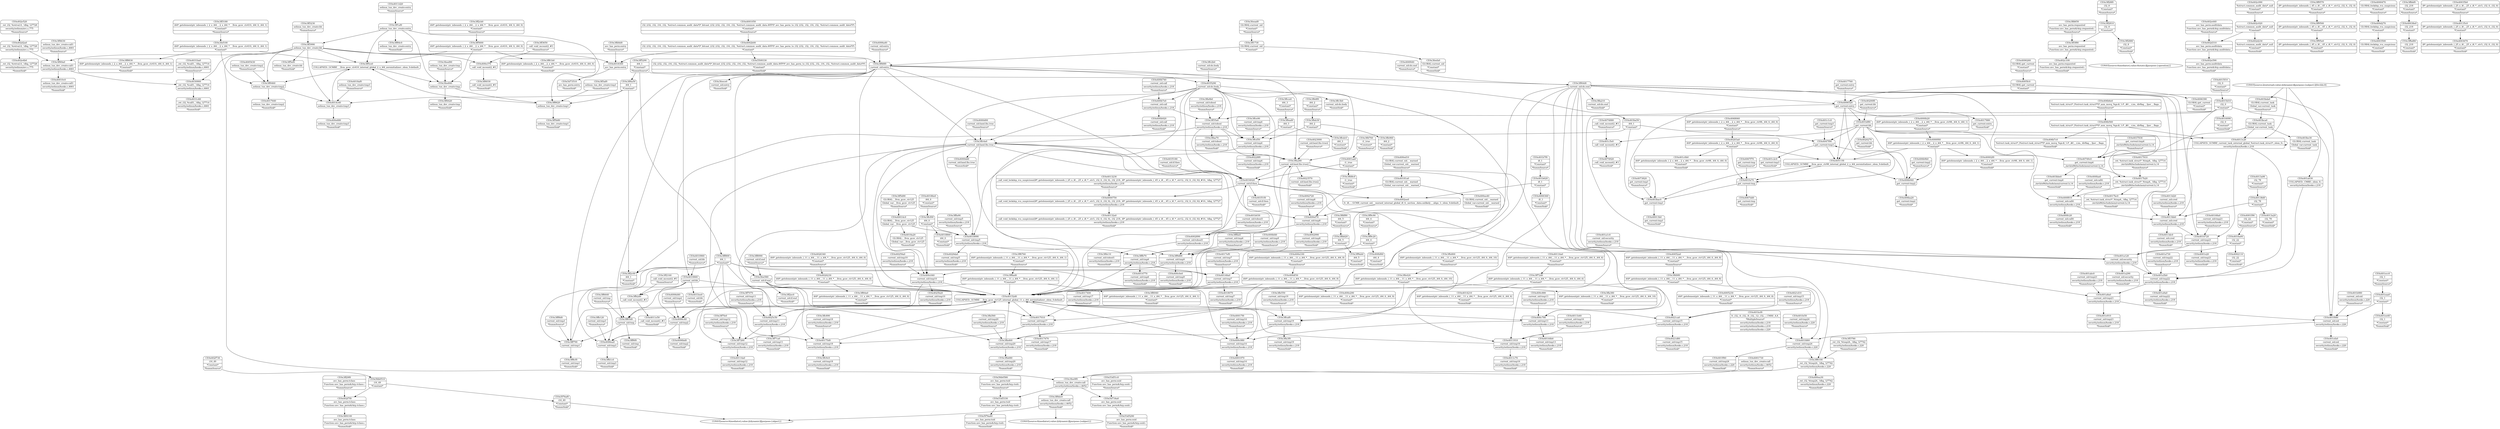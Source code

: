digraph {
	CE0x3fffb70 [shape=record,shape=Mrecord,label="{CE0x3fffb70|current_sid:tmp6|security/selinux/hooks.c,218}"]
	CE0x3ff2c00 [shape=record,shape=Mrecord,label="{CE0x3ff2c00|i64_1|*Constant*|*SummSink*}"]
	CE0x3ff28f0 [shape=record,shape=Mrecord,label="{CE0x3ff28f0|i32_8|*Constant*|*SummSource*}"]
	CE0x4000dd0 [shape=record,shape=Mrecord,label="{CE0x4000dd0|current_sid:land.lhs.true|*SummSink*}"]
	CE0x4013a90 [shape=record,shape=Mrecord,label="{CE0x4013a90|i32_78|*Constant*|*SummSource*}"]
	CE0x40052a0 [shape=record,shape=Mrecord,label="{CE0x40052a0|i64*_getelementptr_inbounds_(_11_x_i64_,_11_x_i64_*___llvm_gcov_ctr125,_i64_0,_i64_8)|*Constant*|*SummSource*}"]
	CE0x3ffb2d0 [shape=record,shape=Mrecord,label="{CE0x3ffb2d0|_call_void_mcount()_#3}"]
	CE0x40181a0 [shape=record,shape=Mrecord,label="{CE0x40181a0|GLOBAL:current_sid.__warned|Global_var:current_sid.__warned}"]
	CE0x403ba50 [shape=record,shape=Mrecord,label="{CE0x403ba50|i64_1|*Constant*}"]
	CE0x3ff3990 [shape=record,shape=Mrecord,label="{CE0x3ff3990|selinux_tun_dev_create:bb}"]
	CE0x4030900 [shape=record,shape=Mrecord,label="{CE0x4030900|_ret_i32_%call1,_!dbg_!27714|security/selinux/hooks.c,4661}"]
	CE0x3fee9f0 [shape=record,shape=Mrecord,label="{CE0x3fee9f0|selinux_tun_dev_create:call|security/selinux/hooks.c,4652}"]
	CE0x400e680 [shape=record,shape=Mrecord,label="{CE0x400e680|selinux_tun_dev_create:tmp3|*SummSink*}"]
	CE0x402d2a0 [shape=record,shape=Mrecord,label="{CE0x402d2a0|_ret_i32_%retval.0,_!dbg_!27728|security/selinux/avc.c,775}"]
	CE0x401fe50 [shape=record,shape=Mrecord,label="{CE0x401fe50|current_sid:tmp24|security/selinux/hooks.c,220|*SummSource*}"]
	CE0x4006260 [shape=record,shape=Mrecord,label="{CE0x4006260|GLOBAL:get_current|*Constant*|*SummSource*}"]
	CE0x403bbe0 [shape=record,shape=Mrecord,label="{CE0x403bbe0|get_current:tmp4|./arch/x86/include/asm/current.h,14|*SummSink*}"]
	CE0x400c040 [shape=record,shape=Mrecord,label="{CE0x400c040|current_sid:tmp10|security/selinux/hooks.c,218}"]
	CE0x4014210 [shape=record,shape=Mrecord,label="{CE0x4014210|i64*_getelementptr_inbounds_(_11_x_i64_,_11_x_i64_*___llvm_gcov_ctr125,_i64_0,_i64_6)|*Constant*|*SummSink*}"]
	CE0x3ffcd50 [shape=record,shape=Mrecord,label="{CE0x3ffcd50|current_sid:tmp4|security/selinux/hooks.c,218}"]
	CE0x4033ee0 [shape=record,shape=Mrecord,label="{CE0x4033ee0|current_sid:bb|*SummSink*}"]
	CE0x401ecc0 [shape=record,shape=Mrecord,label="{CE0x401ecc0|i32_1|*Constant*|*SummSource*}"]
	CE0x40002f0 [shape=record,shape=Mrecord,label="{CE0x40002f0|i64*_getelementptr_inbounds_(_2_x_i64_,_2_x_i64_*___llvm_gcov_ctr98,_i64_0,_i64_1)|*Constant*|*SummSink*}"]
	CE0x401a290 [shape=record,shape=Mrecord,label="{CE0x401a290|current_sid:security|security/selinux/hooks.c,218|*SummSink*}"]
	CE0x4006ea0 [shape=record,shape=Mrecord,label="{CE0x4006ea0|current_sid:tmp3}"]
	CE0x4021d80 [shape=record,shape=Mrecord,label="{CE0x4021d80|current_sid:tmp15|security/selinux/hooks.c,218|*SummSink*}"]
	CE0x401c5e0 [shape=record,shape=Mrecord,label="{CE0x401c5e0|_call_void_mcount()_#3}"]
	CE0x3ff5ce0 [shape=record,shape=Mrecord,label="{CE0x3ff5ce0|COLLAPSED:_GCMRE___llvm_gcov_ctr410_internal_global_2_x_i64_zeroinitializer:_elem_0:default:}"]
	CE0x3fff800 [shape=record,shape=Mrecord,label="{CE0x3fff800|i64_1|*Constant*}"]
	CE0x4017ef0 [shape=record,shape=Mrecord,label="{CE0x4017ef0|current_sid:tmp7|security/selinux/hooks.c,218|*SummSource*}"]
	CE0x401a8a0 [shape=record,shape=Mrecord,label="{CE0x401a8a0|current_sid:tmp23|security/selinux/hooks.c,218}"]
	CE0x3ff64a0 [shape=record,shape=Mrecord,label="{CE0x3ff64a0|i64*_getelementptr_inbounds_(_11_x_i64_,_11_x_i64_*___llvm_gcov_ctr125,_i64_0,_i64_0)|*Constant*|*SummSink*}"]
	CE0x4005fc0 [shape=record,shape=Mrecord,label="{CE0x4005fc0|GLOBAL:get_current|*Constant*}"]
	CE0x40013b0 [shape=record,shape=Mrecord,label="{CE0x40013b0|get_current:tmp1|*SummSink*}"]
	CE0x3fee840 [shape=record,shape=Mrecord,label="{CE0x3fee840|selinux_tun_dev_create:tmp}"]
	CE0x3ff5600 [shape=record,shape=Mrecord,label="{CE0x3ff5600|i64*_getelementptr_inbounds_(_2_x_i64_,_2_x_i64_*___llvm_gcov_ctr410,_i64_0,_i64_0)|*Constant*}"]
	CE0x53d5330 [shape=record,shape=Mrecord,label="{CE0x53d5330|avc_has_perm:tsid|Function::avc_has_perm&Arg::tsid::}"]
	CE0x3ffa280 [shape=record,shape=Mrecord,label="{CE0x3ffa280|current_sid:land.lhs.true2}"]
	CE0x401c0b0 [shape=record,shape=Mrecord,label="{CE0x401c0b0|i64*_getelementptr_inbounds_(_2_x_i64_,_2_x_i64_*___llvm_gcov_ctr98,_i64_0,_i64_0)|*Constant*|*SummSink*}"]
	CE0x4011e50 [shape=record,shape=Mrecord,label="{CE0x4011e50|_call_void_mcount()_#3|*SummSink*}"]
	CE0x4017b20 [shape=record,shape=Mrecord,label="{CE0x4017b20|_ret_%struct.task_struct*_%tmp4,_!dbg_!27714|./arch/x86/include/asm/current.h,14}"]
	CE0x402d310 [shape=record,shape=Mrecord,label="{CE0x402d310|avc_has_perm:auditdata|Function::avc_has_perm&Arg::auditdata::}"]
	CE0x4017bc0 [shape=record,shape=Mrecord,label="{CE0x4017bc0|_ret_%struct.task_struct*_%tmp4,_!dbg_!27714|./arch/x86/include/asm/current.h,14|*SummSink*}"]
	CE0x401ee40 [shape=record,shape=Mrecord,label="{CE0x401ee40|i32_1|*Constant*|*SummSink*}"]
	CE0x4017470 [shape=record,shape=Mrecord,label="{CE0x4017470|current_sid:tmp17|security/selinux/hooks.c,218|*SummSink*}"]
	CE0x4000750 [shape=record,shape=Mrecord,label="{CE0x4000750|_call_void_lockdep_rcu_suspicious(i8*_getelementptr_inbounds_(_25_x_i8_,_25_x_i8_*_.str3,_i32_0,_i32_0),_i32_218,_i8*_getelementptr_inbounds_(_45_x_i8_,_45_x_i8_*_.str12,_i32_0,_i32_0))_#10,_!dbg_!27727|security/selinux/hooks.c,218}"]
	CE0x400c880 [shape=record,shape=Mrecord,label="{CE0x400c880|current_sid:tmp13|security/selinux/hooks.c,218|*SummSource*}"]
	CE0x3ff4030 [shape=record,shape=Mrecord,label="{CE0x3ff4030|_call_void_mcount()_#3|*SummSink*}"]
	CE0x3ff95e0 [shape=record,shape=Mrecord,label="{CE0x3ff95e0|i8*_getelementptr_inbounds_(_45_x_i8_,_45_x_i8_*_.str12,_i32_0,_i32_0)|*Constant*|*SummSink*}"]
	CE0x4013230 [shape=record,shape=Mrecord,label="{CE0x4013230|_call_void_lockdep_rcu_suspicious(i8*_getelementptr_inbounds_(_25_x_i8_,_25_x_i8_*_.str3,_i32_0,_i32_0),_i32_218,_i8*_getelementptr_inbounds_(_45_x_i8_,_45_x_i8_*_.str12,_i32_0,_i32_0))_#10,_!dbg_!27727|security/selinux/hooks.c,218|*SummSource*}"]
	CE0x3feece0 [shape=record,shape=Mrecord,label="{CE0x3feece0|current_sid:entry|*SummSink*}"]
	CE0x4013a20 [shape=record,shape=Mrecord,label="{CE0x4013a20|i32_78|*Constant*|*SummSink*}"]
	CE0x3ff2160 [shape=record,shape=Mrecord,label="{CE0x3ff2160|_call_void_mcount()_#3|*SummSource*}"]
	CE0x3ff6940 [shape=record,shape=Mrecord,label="{CE0x3ff6940|i64*_getelementptr_inbounds_(_11_x_i64_,_11_x_i64_*___llvm_gcov_ctr125,_i64_0,_i64_1)|*Constant*|*SummSink*}"]
	CE0x4017640 [shape=record,shape=Mrecord,label="{CE0x4017640|selinux_tun_dev_create:tmp2|*SummSink*}"]
	CE0x400df30 [shape=record,shape=Mrecord,label="{CE0x400df30|i64*_getelementptr_inbounds_(_11_x_i64_,_11_x_i64_*___llvm_gcov_ctr125,_i64_0,_i64_9)|*Constant*}"]
	CE0x4020270 [shape=record,shape=Mrecord,label="{CE0x4020270|get_current:bb|*SummSink*}"]
	CE0x40259a0 [shape=record,shape=Mrecord,label="{CE0x40259a0|current_sid:tmp10|security/selinux/hooks.c,218|*SummSource*}"]
	CE0x3ff4a50 [shape=record,shape=Mrecord,label="{CE0x3ff4a50|i64_1|*Constant*}"]
	CE0x3ff2810 [shape=record,shape=Mrecord,label="{CE0x3ff2810|i32_8|*Constant*}"]
	CE0x4000470 [shape=record,shape=Mrecord,label="{CE0x4000470|GLOBAL:lockdep_rcu_suspicious|*Constant*|*SummSource*}"]
	CE0x4001050 [shape=record,shape=Mrecord,label="{CE0x4001050|i32_(i32,_i32,_i16,_i32,_%struct.common_audit_data*)*_bitcast_(i32_(i32,_i32,_i16,_i32,_%struct.common_audit_data.495*)*_avc_has_perm_to_i32_(i32,_i32,_i16,_i32,_%struct.common_audit_data*)*)|*Constant*|*SummSource*}"]
	CE0x40168a0 [shape=record,shape=Mrecord,label="{CE0x40168a0|current_sid:tmp21|security/selinux/hooks.c,218|*SummSource*}"]
	CE0x3ffd760 [shape=record,shape=Mrecord,label="{CE0x3ffd760|i1_true|*Constant*|*SummSource*}"]
	CE0x4023000 [shape=record,shape=Mrecord,label="{CE0x4023000|current_sid:land.lhs.true2|*SummSource*}"]
	CE0x3ff5b80 [shape=record,shape=Mrecord,label="{CE0x3ff5b80|selinux_tun_dev_create:tmp1|*SummSink*}"]
	CE0x3ff3f80 [shape=record,shape=Mrecord,label="{CE0x3ff3f80|avc_has_perm:requested|Function::avc_has_perm&Arg::requested::}"]
	CE0x402c020 [shape=record,shape=Mrecord,label="{CE0x402c020|%struct.common_audit_data*_null|*Constant*}"]
	CE0x400bf60 [shape=record,shape=Mrecord,label="{CE0x400bf60|i64_4|*Constant*|*SummSink*}"]
	CE0x3fff8d0 [shape=record,shape=Mrecord,label="{CE0x3fff8d0|current_sid:tmp1|*SummSource*}"]
	CE0x401e910 [shape=record,shape=Mrecord,label="{CE0x401e910|current_sid:tmp23|security/selinux/hooks.c,218|*SummSink*}"]
	CE0x401ff40 [shape=record,shape=Mrecord,label="{CE0x401ff40|current_sid:tmp24|security/selinux/hooks.c,220|*SummSink*}"]
	CE0x3ffa380 [shape=record,shape=Mrecord,label="{CE0x3ffa380|i64*_getelementptr_inbounds_(_11_x_i64_,_11_x_i64_*___llvm_gcov_ctr125,_i64_0,_i64_10)|*Constant*|*SummSink*}"]
	CE0x4000f40 [shape=record,shape=Mrecord,label="{CE0x4000f40|i64*_getelementptr_inbounds_(_2_x_i64_,_2_x_i64_*___llvm_gcov_ctr98,_i64_0,_i64_1)|*Constant*}"]
	CE0x3ffa3f0 [shape=record,shape=Mrecord,label="{CE0x3ffa3f0|current_sid:tmp19|security/selinux/hooks.c,218|*SummSink*}"]
	CE0x40203a0 [shape=record,shape=Mrecord,label="{CE0x40203a0|i64*_getelementptr_inbounds_(_2_x_i64_,_2_x_i64_*___llvm_gcov_ctr98,_i64_0,_i64_0)|*Constant*}"]
	CE0x5509330 [shape=record,shape=Mrecord,label="{CE0x5509330|i32_(i32,_i32,_i16,_i32,_%struct.common_audit_data*)*_bitcast_(i32_(i32,_i32,_i16,_i32,_%struct.common_audit_data.495*)*_avc_has_perm_to_i32_(i32,_i32,_i16,_i32,_%struct.common_audit_data*)*)|*Constant*|*SummSink*}"]
	CE0x3ff9570 [shape=record,shape=Mrecord,label="{CE0x3ff9570|i8*_getelementptr_inbounds_(_45_x_i8_,_45_x_i8_*_.str12,_i32_0,_i32_0)|*Constant*|*SummSource*}"]
	CE0x3ff3230 [shape=record,shape=Mrecord,label="{CE0x3ff3230|selinux_tun_dev_create:bb|*SummSource*}"]
	CE0x4074880 [shape=record,shape=Mrecord,label="{CE0x4074880|_call_void_mcount()_#3|*SummSource*}"]
	CE0x3ff3af0 [shape=record,shape=Mrecord,label="{CE0x3ff3af0|selinux_tun_dev_create:tmp1|*SummSource*}"]
	CE0x4006bd0 [shape=record,shape=Mrecord,label="{CE0x4006bd0|current_sid:tmp2|*SummSink*}"]
	CE0x3fffa90 [shape=record,shape=Mrecord,label="{CE0x3fffa90|current_sid:tmp5|security/selinux/hooks.c,218|*SummSource*}"]
	CE0x3ffead0 [shape=record,shape=Mrecord,label="{CE0x3ffead0|i64_3|*Constant*}"]
	CE0x400c980 [shape=record,shape=Mrecord,label="{CE0x400c980|current_sid:tmp14|security/selinux/hooks.c,218}"]
	CE0x4015f10 [shape=record,shape=Mrecord,label="{CE0x4015f10|i32_0|*Constant*|*SummSource*}"]
	CE0x4074920 [shape=record,shape=Mrecord,label="{CE0x4074920|_call_void_mcount()_#3|*SummSink*}"]
	CE0x401a730 [shape=record,shape=Mrecord,label="{CE0x401a730|current_sid:tmp22|security/selinux/hooks.c,218|*SummSource*}"]
	CE0x4037830 [shape=record,shape=Mrecord,label="{CE0x4037830|get_current:tmp4|./arch/x86/include/asm/current.h,14|*SummSource*}"]
	CE0x4002b00 [shape=record,shape=Mrecord,label="{CE0x4002b00|i32_(i32,_i32,_i16,_i32,_%struct.common_audit_data*)*_bitcast_(i32_(i32,_i32,_i16,_i32,_%struct.common_audit_data.495*)*_avc_has_perm_to_i32_(i32,_i32,_i16,_i32,_%struct.common_audit_data*)*)|*Constant*}"]
	CE0x401b620 [shape=record,shape=Mrecord,label="{CE0x401b620|i8_1|*Constant*}"]
	CE0x4013bb0 [shape=record,shape=Mrecord,label="{CE0x4013bb0|current_sid:cred|security/selinux/hooks.c,218}"]
	CE0x4023570 [shape=record,shape=Mrecord,label="{CE0x4023570|current_sid:land.lhs.true2|*SummSink*}"]
	CE0x400b740 [shape=record,shape=Mrecord,label="{CE0x400b740|current_sid:call|security/selinux/hooks.c,218|*SummSource*}"]
	CE0x3ffe960 [shape=record,shape=Mrecord,label="{CE0x3ffe960|i64_2|*Constant*|*SummSink*}"]
	CE0x40175d0 [shape=record,shape=Mrecord,label="{CE0x40175d0|current_sid:tmp18|security/selinux/hooks.c,218}"]
	CE0x4034020 [shape=record,shape=Mrecord,label="{CE0x4034020|current_sid:if.then}"]
	CE0x3ffd4d0 [shape=record,shape=Mrecord,label="{CE0x3ffd4d0|avc_has_perm:entry|*SummSource*}"]
	CE0x3ff35a0 [shape=record,shape=Mrecord,label="{CE0x3ff35a0|current_sid:tobool|security/selinux/hooks.c,218}"]
	CE0x4073820 [shape=record,shape=Mrecord,label="{CE0x4073820|get_current:tmp1|*SummSource*}"]
	CE0x402e520 [shape=record,shape=Mrecord,label="{CE0x402e520|_ret_i32_%retval.0,_!dbg_!27728|security/selinux/avc.c,775|*SummSource*}"]
	CE0x3ffe550 [shape=record,shape=Mrecord,label="{CE0x3ffe550|current_sid:tmp19|security/selinux/hooks.c,218|*SummSource*}"]
	CE0x3ff2880 [shape=record,shape=Mrecord,label="{CE0x3ff2880|i32_8|*Constant*|*SummSink*}"]
	CE0x3ffb120 [shape=record,shape=Mrecord,label="{CE0x3ffb120|current_sid:tmp3|*SummSource*}"]
	CE0x3ffa210 [shape=record,shape=Mrecord,label="{CE0x3ffa210|current_sid:do.end|*SummSink*}"]
	CE0x3feead0 [shape=record,shape=Mrecord,label="{CE0x3feead0|GLOBAL:current_sid|*Constant*|*SummSource*}"]
	CE0x3ff84c0 [shape=record,shape=Mrecord,label="{CE0x3ff84c0|selinux_tun_dev_create:entry|*SummSink*}"]
	CE0x4011d20 [shape=record,shape=Mrecord,label="{CE0x4011d20|selinux_tun_dev_create:entry|*SummSource*}"]
	"CONST[source:0(mediator),value:2(dynamic)][purpose:{subject}]"
	CE0x400c0e0 [shape=record,shape=Mrecord,label="{CE0x400c0e0|current_sid:tmp9|security/selinux/hooks.c,218|*SummSink*}"]
	CE0x4011c70 [shape=record,shape=Mrecord,label="{CE0x4011c70|current_sid:tmp16|security/selinux/hooks.c,218|*SummSink*}"]
	CE0x406b7c0 [shape=record,shape=Mrecord,label="{CE0x406b7c0|%struct.task_struct*_(%struct.task_struct**)*_asm_movq_%gs:$_1:P_,$0_,_r,im,_dirflag_,_fpsr_,_flags_|*SummSink*}"]
	CE0x401b980 [shape=record,shape=Mrecord,label="{CE0x401b980|current_sid:sid|security/selinux/hooks.c,220|*SummSource*}"]
	CE0x4018070 [shape=record,shape=Mrecord,label="{CE0x4018070|current_sid:tmp7|security/selinux/hooks.c,218|*SummSink*}"]
	CE0x400f440 [shape=record,shape=Mrecord,label="{CE0x400f440|current_sid:do.end|*SummSource*}"]
	CE0x4018a20 [shape=record,shape=Mrecord,label="{CE0x4018a20|GLOBAL:__llvm_gcov_ctr125|Global_var:__llvm_gcov_ctr125|*SummSink*}"]
	CE0x4026340 [shape=record,shape=Mrecord,label="{CE0x4026340|i64*_getelementptr_inbounds_(_11_x_i64_,_11_x_i64_*___llvm_gcov_ctr125,_i64_0,_i64_0)|*Constant*|*SummSource*}"]
	CE0x401c1c0 [shape=record,shape=Mrecord,label="{CE0x401c1c0|get_current:tmp3|*SummSource*}"]
	CE0x3ffbd80 [shape=record,shape=Mrecord,label="{CE0x3ffbd80|i32_218|*Constant*|*SummSink*}"]
	CE0x406ba20 [shape=record,shape=Mrecord,label="{CE0x406ba20|get_current:tmp2|*SummSink*}"]
	CE0x40228f0 [shape=record,shape=Mrecord,label="{CE0x40228f0|current_sid:tmp4|security/selinux/hooks.c,218|*SummSink*}"]
	CE0x4003500 [shape=record,shape=Mrecord,label="{CE0x4003500|GLOBAL:lockdep_rcu_suspicious|*Constant*|*SummSink*}"]
	CE0x3feefa0 [shape=record,shape=Mrecord,label="{CE0x3feefa0|GLOBAL:current_sid|*Constant*|*SummSink*}"]
	CE0x400d270 [shape=record,shape=Mrecord,label="{CE0x400d270|GLOBAL:lockdep_rcu_suspicious|*Constant*}"]
	CE0x4000b20 [shape=record,shape=Mrecord,label="{CE0x4000b20|i64*_getelementptr_inbounds_(_2_x_i64_,_2_x_i64_*___llvm_gcov_ctr98,_i64_0,_i64_1)|*Constant*|*SummSource*}"]
	CE0x4017910 [shape=record,shape=Mrecord,label="{CE0x4017910|_ret_%struct.task_struct*_%tmp4,_!dbg_!27714|./arch/x86/include/asm/current.h,14|*SummSource*}"]
	CE0x401bcf0 [shape=record,shape=Mrecord,label="{CE0x401bcf0|0:_i32,_4:_i32,_8:_i32,_12:_i32,_:_CMRE_4,8_|*MultipleSource*|security/selinux/hooks.c,218|security/selinux/hooks.c,218|security/selinux/hooks.c,220}"]
	CE0x40038e0 [shape=record,shape=Mrecord,label="{CE0x40038e0|i32_218|*Constant*}"]
	CE0x40749c0 [shape=record,shape=Mrecord,label="{CE0x40749c0|get_current:tmp4|./arch/x86/include/asm/current.h,14}"]
	CE0x4006520 [shape=record,shape=Mrecord,label="{CE0x4006520|get_current:entry}"]
	CE0x4014c40 [shape=record,shape=Mrecord,label="{CE0x4014c40|selinux_tun_dev_create:tmp3}"]
	CE0x4013d20 [shape=record,shape=Mrecord,label="{CE0x4013d20|current_sid:cred|security/selinux/hooks.c,218|*SummSource*}"]
	CE0x3ff3180 [shape=record,shape=Mrecord,label="{CE0x3ff3180|i64*_getelementptr_inbounds_(_2_x_i64_,_2_x_i64_*___llvm_gcov_ctr410,_i64_0,_i64_1)|*Constant*|*SummSource*}"]
	CE0x3ff9500 [shape=record,shape=Mrecord,label="{CE0x3ff9500|i8*_getelementptr_inbounds_(_45_x_i8_,_45_x_i8_*_.str12,_i32_0,_i32_0)|*Constant*}"]
	CE0x406b9b0 [shape=record,shape=Mrecord,label="{CE0x406b9b0|get_current:tmp2|*SummSource*}"]
	CE0x40511f0 [shape=record,shape=Mrecord,label="{CE0x40511f0|COLLAPSED:_GCMRE___llvm_gcov_ctr98_internal_global_2_x_i64_zeroinitializer:_elem_0:default:}"]
	CE0x3ffd8c0 [shape=record,shape=Mrecord,label="{CE0x3ffd8c0|i1_true|*Constant*|*SummSink*}"]
	CE0x4021d10 [shape=record,shape=Mrecord,label="{CE0x4021d10|current_sid:tmp15|security/selinux/hooks.c,218|*SummSource*}"]
	CE0x40186e0 [shape=record,shape=Mrecord,label="{CE0x40186e0|i64_0|*Constant*|*SummSource*}"]
	CE0x4002890 [shape=record,shape=Mrecord,label="{CE0x4002890|current_sid:tobool1|security/selinux/hooks.c,218}"]
	CE0x4016720 [shape=record,shape=Mrecord,label="{CE0x4016720|current_sid:tmp21|security/selinux/hooks.c,218}"]
	CE0x4067dd0 [shape=record,shape=Mrecord,label="{CE0x4067dd0|get_current:tmp|*SummSink*}"]
	CE0x3ffc4a0 [shape=record,shape=Mrecord,label="{CE0x3ffc4a0|current_sid:land.lhs.true}"]
	CE0x3ff7fe0 [shape=record,shape=Mrecord,label="{CE0x3ff7fe0|current_sid:tmp12|security/selinux/hooks.c,218|*SummSource*}"]
	CE0x4025c50 [shape=record,shape=Mrecord,label="{CE0x4025c50|current_sid:tmp11|security/selinux/hooks.c,218}"]
	CE0x3ff7260 [shape=record,shape=Mrecord,label="{CE0x3ff7260|current_sid:tmp12|security/selinux/hooks.c,218}"]
	CE0x401eaa0 [shape=record,shape=Mrecord,label="{CE0x401eaa0|i32_1|*Constant*}"]
	CE0x4018300 [shape=record,shape=Mrecord,label="{CE0x4018300|avc_has_perm:entry}"]
	CE0x401a1c0 [shape=record,shape=Mrecord,label="{CE0x401a1c0|current_sid:security|security/selinux/hooks.c,218|*SummSource*}"]
	CE0x5f76a40 [shape=record,shape=Mrecord,label="{CE0x5f76a40|avc_has_perm:tsid|Function::avc_has_perm&Arg::tsid::|*SummSink*}"]
	CE0x403bda0 [shape=record,shape=Mrecord,label="{CE0x403bda0|GLOBAL:current_task|Global_var:current_task|*SummSource*}"]
	"CONST[source:0(mediator),value:2(dynamic)][purpose:{object}]"
	CE0x4029da0 [shape=record,shape=Mrecord,label="{CE0x4029da0|current_sid:tmp5|security/selinux/hooks.c,218|*SummSink*}"]
	CE0x401b030 [shape=record,shape=Mrecord,label="{CE0x401b030|current_sid:tobool1|security/selinux/hooks.c,218|*SummSource*}"]
	CE0x3ffcdc0 [shape=record,shape=Mrecord,label="{CE0x3ffcdc0|i64_3|*Constant*|*SummSink*}"]
	CE0x4017880 [shape=record,shape=Mrecord,label="{CE0x4017880|get_current:entry|*SummSink*}"]
	CE0x4047f90 [shape=record,shape=Mrecord,label="{CE0x4047f90|get_current:tmp3}"]
	CE0x3fff790 [shape=record,shape=Mrecord,label="{CE0x3fff790|current_sid:tmp1}"]
	CE0x3ff4420 [shape=record,shape=Mrecord,label="{CE0x3ff4420|selinux_tun_dev_create:tmp|*SummSink*}"]
	CE0x3ffcaf0 [shape=record,shape=Mrecord,label="{CE0x3ffcaf0|current_sid:tmp19|security/selinux/hooks.c,218}"]
	CE0x3ffa9b0 [shape=record,shape=Mrecord,label="{CE0x3ffa9b0|current_sid:tobool|security/selinux/hooks.c,218|*SummSource*}"]
	CE0x3ff8ad0 [shape=record,shape=Mrecord,label="{CE0x3ff8ad0|i64*_getelementptr_inbounds_(_11_x_i64_,_11_x_i64_*___llvm_gcov_ctr125,_i64_0,_i64_1)|*Constant*}"]
	CE0x53d51c0 [shape=record,shape=Mrecord,label="{CE0x53d51c0|avc_has_perm:ssid|Function::avc_has_perm&Arg::ssid::|*SummSource*}"]
	CE0x4016a00 [shape=record,shape=Mrecord,label="{CE0x4016a00|i32_22|*Constant*}"]
	CE0x402f7f0 [shape=record,shape=Mrecord,label="{CE0x402f7f0|avc_has_perm:tclass|Function::avc_has_perm&Arg::tclass::}"]
	CE0x3ff9ab0 [shape=record,shape=Mrecord,label="{CE0x3ff9ab0|i64_5|*Constant*|*SummSink*}"]
	CE0x4001e20 [shape=record,shape=Mrecord,label="{CE0x4001e20|current_sid:tmp21|security/selinux/hooks.c,218|*SummSink*}"]
	CE0x3ff5d90 [shape=record,shape=Mrecord,label="{CE0x3ff5d90|GLOBAL:__llvm_gcov_ctr125|Global_var:__llvm_gcov_ctr125|*SummSource*}"]
	CE0x40014c0 [shape=record,shape=Mrecord,label="{CE0x40014c0|GLOBAL:__llvm_gcov_ctr125|Global_var:__llvm_gcov_ctr125}"]
	CE0x40114a0 [shape=record,shape=Mrecord,label="{CE0x40114a0|current_sid:tmp12|security/selinux/hooks.c,218|*SummSink*}"]
	CE0x3ffcf00 [shape=record,shape=Mrecord,label="{CE0x3ffcf00|i64_0|*Constant*}"]
	CE0x3ff9c90 [shape=record,shape=Mrecord,label="{CE0x3ff9c90|i64_4|*Constant*|*SummSource*}"]
	CE0x400ee40 [shape=record,shape=Mrecord,label="{CE0x400ee40|GLOBAL:current_sid.__warned|Global_var:current_sid.__warned|*SummSink*}"]
	CE0x401f080 [shape=record,shape=Mrecord,label="{CE0x401f080|current_sid:sid|security/selinux/hooks.c,220}"]
	CE0x4005430 [shape=record,shape=Mrecord,label="{CE0x4005430|selinux_tun_dev_create:tmp2|*SummSource*}"]
	CE0x400b920 [shape=record,shape=Mrecord,label="{CE0x400b920|current_sid:call|security/selinux/hooks.c,218|*SummSink*}"]
	CE0x40148a0 [shape=record,shape=Mrecord,label="{CE0x40148a0|current_sid:tmp7|security/selinux/hooks.c,218}"]
	CE0x3ff8830 [shape=record,shape=Mrecord,label="{CE0x3ff8830|i64*_getelementptr_inbounds_(_2_x_i64_,_2_x_i64_*___llvm_gcov_ctr410,_i64_0,_i64_1)|*Constant*|*SummSink*}"]
	CE0x3ffc890 [shape=record,shape=Mrecord,label="{CE0x3ffc890|current_sid:tmp18|security/selinux/hooks.c,218|*SummSource*}"]
	CE0x400ed10 [shape=record,shape=Mrecord,label="{CE0x400ed10|GLOBAL:current_sid.__warned|Global_var:current_sid.__warned|*SummSource*}"]
	CE0x3feed90 [shape=record,shape=Mrecord,label="{CE0x3feed90|selinux_tun_dev_create:tmp|*SummSource*}"]
	CE0x401fd60 [shape=record,shape=Mrecord,label="{CE0x401fd60|current_sid:tmp24|security/selinux/hooks.c,220}"]
	CE0x4005230 [shape=record,shape=Mrecord,label="{CE0x4005230|i64*_getelementptr_inbounds_(_11_x_i64_,_11_x_i64_*___llvm_gcov_ctr125,_i64_0,_i64_8)|*Constant*|*SummSink*}"]
	CE0x3ffa560 [shape=record,shape=Mrecord,label="{CE0x3ffa560|current_sid:tmp20|security/selinux/hooks.c,218|*SummSource*}"]
	CE0x406b560 [shape=record,shape=Mrecord,label="{CE0x406b560|%struct.task_struct*_(%struct.task_struct**)*_asm_movq_%gs:$_1:P_,$0_,_r,im,_dirflag_,_fpsr_,_flags_}"]
	CE0x400ef70 [shape=record,shape=Mrecord,label="{CE0x400ef70|current_sid:tmp8|security/selinux/hooks.c,218}"]
	CE0x4002ee0 [shape=record,shape=Mrecord,label="{CE0x4002ee0|0:_i8,_:_GCMR_current_sid.__warned_internal_global_i8_0,_section_.data.unlikely_,_align_1:_elem_0:default:}"]
	CE0x3ffe8f0 [shape=record,shape=Mrecord,label="{CE0x3ffe8f0|i64_2|*Constant*|*SummSource*}"]
	CE0x4010840 [shape=record,shape=Mrecord,label="{CE0x4010840|current_sid:bb}"]
	CE0x3fee580 [shape=record,shape=Mrecord,label="{CE0x3fee580|current_sid:if.end}"]
	CE0x4006d40 [shape=record,shape=Mrecord,label="{CE0x4006d40|current_sid:tmp2|*SummSource*}"]
	CE0x4025b20 [shape=record,shape=Mrecord,label="{CE0x4025b20|current_sid:tmp10|security/selinux/hooks.c,218|*SummSink*}"]
	CE0x402d230 [shape=record,shape=Mrecord,label="{CE0x402d230|%struct.common_audit_data*_null|*Constant*|*SummSink*}"]
	CE0x40116a0 [shape=record,shape=Mrecord,label="{CE0x40116a0|i64*_getelementptr_inbounds_(_11_x_i64_,_11_x_i64_*___llvm_gcov_ctr125,_i64_0,_i64_6)|*Constant*|*SummSource*}"]
	CE0x3ff49a0 [shape=record,shape=Mrecord,label="{CE0x3ff49a0|selinux_tun_dev_create:call1|security/selinux/hooks.c,4661}"]
	CE0x400e100 [shape=record,shape=Mrecord,label="{CE0x400e100|i64*_getelementptr_inbounds_(_11_x_i64_,_11_x_i64_*___llvm_gcov_ctr125,_i64_0,_i64_9)|*Constant*|*SummSource*}"]
	CE0x4018860 [shape=record,shape=Mrecord,label="{CE0x4018860|i64_0|*Constant*|*SummSink*}"]
	CE0x3ff8cf0 [shape=record,shape=Mrecord,label="{CE0x3ff8cf0|current_sid:tmp1|*SummSink*}"]
	CE0x5d734a0 [shape=record,shape=Mrecord,label="{CE0x5d734a0|avc_has_perm:ssid|Function::avc_has_perm&Arg::ssid::}"]
	CE0x5f76af0 [shape=record,shape=Mrecord,label="{CE0x5f76af0|i16_49|*Constant*|*SummSink*}"]
	CE0x402c090 [shape=record,shape=Mrecord,label="{CE0x402c090|%struct.common_audit_data*_null|*Constant*|*SummSource*}"]
	CE0x3ff4630 [shape=record,shape=Mrecord,label="{CE0x3ff4630|selinux_tun_dev_create:call1|security/selinux/hooks.c,4661|*SummSource*}"]
	CE0x3ffd9f0 [shape=record,shape=Mrecord,label="{CE0x3ffd9f0|i64*_getelementptr_inbounds_(_11_x_i64_,_11_x_i64_*___llvm_gcov_ctr125,_i64_0,_i64_8)|*Constant*}"]
	CE0x53d5290 [shape=record,shape=Mrecord,label="{CE0x53d5290|avc_has_perm:ssid|Function::avc_has_perm&Arg::ssid::|*SummSink*}"]
	CE0x401a5b0 [shape=record,shape=Mrecord,label="{CE0x401a5b0|current_sid:tmp22|security/selinux/hooks.c,218}"]
	CE0x401b7f0 [shape=record,shape=Mrecord,label="{CE0x401b7f0|i8_1|*Constant*|*SummSource*}"]
	CE0x4026230 [shape=record,shape=Mrecord,label="{CE0x4026230|i64*_getelementptr_inbounds_(_11_x_i64_,_11_x_i64_*___llvm_gcov_ctr125,_i64_0,_i64_0)|*Constant*}"]
	CE0x4018990 [shape=record,shape=Mrecord,label="{CE0x4018990|current_sid:tmp5|security/selinux/hooks.c,218}"]
	CE0x4021ca0 [shape=record,shape=Mrecord,label="{CE0x4021ca0|current_sid:tmp15|security/selinux/hooks.c,218}"]
	CE0x401fa70 [shape=record,shape=Mrecord,label="{CE0x401fa70|get_current:tmp}"]
	CE0x3ff5290 [shape=record,shape=Mrecord,label="{CE0x3ff5290|i64_1|*Constant*|*SummSource*}"]
	CE0x40135c0 [shape=record,shape=Mrecord,label="{CE0x40135c0|i8*_getelementptr_inbounds_(_25_x_i8_,_25_x_i8_*_.str3,_i32_0,_i32_0)|*Constant*}"]
	CE0x3ffce90 [shape=record,shape=Mrecord,label="{CE0x3ffce90|current_sid:tmp4|security/selinux/hooks.c,218|*SummSource*}"]
	CE0x3ff71a0 [shape=record,shape=Mrecord,label="{CE0x3ff71a0|current_sid:tmp11|security/selinux/hooks.c,218|*SummSink*}"]
	CE0x4002720 [shape=record,shape=Mrecord,label="{CE0x4002720|current_sid:tmp8|security/selinux/hooks.c,218|*SummSource*}"]
	CE0x40138d0 [shape=record,shape=Mrecord,label="{CE0x40138d0|i32_78|*Constant*}"]
	CE0x400b7e0 [shape=record,shape=Mrecord,label="{CE0x400b7e0|current_sid:call|security/selinux/hooks.c,218}"]
	CE0x3ff0460 [shape=record,shape=Mrecord,label="{CE0x3ff0460|selinux_tun_dev_create:tmp2}"]
	CE0x4006a40 [shape=record,shape=Mrecord,label="{CE0x4006a40|current_sid:entry|*SummSource*}"]
	CE0x403bac0 [shape=record,shape=Mrecord,label="{CE0x403bac0|get_current:tmp1}"]
	CE0x3ffc9c0 [shape=record,shape=Mrecord,label="{CE0x3ffc9c0|current_sid:tmp18|security/selinux/hooks.c,218|*SummSink*}"]
	CE0x4017760 [shape=record,shape=Mrecord,label="{CE0x4017760|get_current:entry|*SummSource*}"]
	CE0x4001f90 [shape=record,shape=Mrecord,label="{CE0x4001f90|i32_22|*Constant*|*SummSource*}"]
	CE0x3ffdf80 [shape=record,shape=Mrecord,label="{CE0x3ffdf80|i64_5|*Constant*|*SummSource*}"]
	CE0x40351f0 [shape=record,shape=Mrecord,label="{CE0x40351f0|current_sid:if.then|*SummSink*}"]
	CE0x3ff44d0 [shape=record,shape=Mrecord,label="{CE0x3ff44d0|current_sid:do.end}"]
	CE0x400faa0 [shape=record,shape=Mrecord,label="{CE0x400faa0|current_sid:call4|security/selinux/hooks.c,218|*SummSource*}"]
	CE0x3ff48f0 [shape=record,shape=Mrecord,label="{CE0x3ff48f0|current_sid:entry}"]
	CE0x3ff9d00 [shape=record,shape=Mrecord,label="{CE0x3ff9d00|current_sid:tmp9|security/selinux/hooks.c,218}"]
	CE0x400ea30 [shape=record,shape=Mrecord,label="{CE0x400ea30|_ret_i32_%tmp24,_!dbg_!27742|security/selinux/hooks.c,220|*SummSink*}"]
	CE0x4000d00 [shape=record,shape=Mrecord,label="{CE0x4000d00|current_sid:land.lhs.true|*SummSource*}"]
	CE0x4015d10 [shape=record,shape=Mrecord,label="{CE0x4015d10|i32_0|*Constant*}"]
	CE0x4003670 [shape=record,shape=Mrecord,label="{CE0x4003670|i8*_getelementptr_inbounds_(_25_x_i8_,_25_x_i8_*_.str3,_i32_0,_i32_0)|*Constant*|*SummSink*}"]
	CE0x3ff29f0 [shape=record,shape=Mrecord,label="{CE0x3ff29f0|avc_has_perm:tclass|Function::avc_has_perm&Arg::tclass::|*SummSource*}"]
	CE0x3ffc2b0 [shape=record,shape=Mrecord,label="{CE0x3ffc2b0|current_sid:do.body|*SummSource*}"]
	CE0x3ff61b0 [shape=record,shape=Mrecord,label="{CE0x3ff61b0|i64*_getelementptr_inbounds_(_2_x_i64_,_2_x_i64_*___llvm_gcov_ctr410,_i64_0,_i64_0)|*Constant*|*SummSink*}"]
	CE0x401efa0 [shape=record,shape=Mrecord,label="{CE0x401efa0|current_sid:sid|security/selinux/hooks.c,220|*SummSink*}"]
	CE0x4013c20 [shape=record,shape=Mrecord,label="{CE0x4013c20|COLLAPSED:_GCMRE_current_task_external_global_%struct.task_struct*:_elem_0::|security/selinux/hooks.c,218}"]
	CE0x3ff72d0 [shape=record,shape=Mrecord,label="{CE0x3ff72d0|i64*_getelementptr_inbounds_(_11_x_i64_,_11_x_i64_*___llvm_gcov_ctr125,_i64_0,_i64_6)|*Constant*}"]
	CE0x402e590 [shape=record,shape=Mrecord,label="{CE0x402e590|avc_has_perm:auditdata|Function::avc_has_perm&Arg::auditdata::|*SummSink*}"]
	CE0x3ff1730 [shape=record,shape=Mrecord,label="{CE0x3ff1730|GLOBAL:current_sid|*Constant*}"]
	CE0x3ff6760 [shape=record,shape=Mrecord,label="{CE0x3ff6760|i64*_getelementptr_inbounds_(_11_x_i64_,_11_x_i64_*___llvm_gcov_ctr125,_i64_0,_i64_1)|*Constant*|*SummSource*}"]
	CE0x4006c40 [shape=record,shape=Mrecord,label="{CE0x4006c40|current_sid:tmp2}"]
	CE0x3ffb1c0 [shape=record,shape=Mrecord,label="{CE0x3ffb1c0|current_sid:tmp3|*SummSink*}"]
	CE0x406b940 [shape=record,shape=Mrecord,label="{CE0x406b940|get_current:tmp2}"]
	CE0x400fc20 [shape=record,shape=Mrecord,label="{CE0x400fc20|current_sid:call4|security/selinux/hooks.c,218|*SummSink*}"]
	CE0x4013dc0 [shape=record,shape=Mrecord,label="{CE0x4013dc0|current_sid:cred|security/selinux/hooks.c,218|*SummSink*}"]
	CE0x3ff6640 [shape=record,shape=Mrecord,label="{CE0x3ff6640|current_sid:tmp|*SummSource*}"]
	CE0x3ffdc10 [shape=record,shape=Mrecord,label="{CE0x3ffdc10|current_sid:tobool1|security/selinux/hooks.c,218|*SummSink*}"]
	CE0x3ffdd20 [shape=record,shape=Mrecord,label="{CE0x3ffdd20|i64_5|*Constant*}"]
	CE0x3ffbbf0 [shape=record,shape=Mrecord,label="{CE0x3ffbbf0|i32_218|*Constant*|*SummSource*}"]
	CE0x400f810 [shape=record,shape=Mrecord,label="{CE0x400f810|current_sid:call4|security/selinux/hooks.c,218}"]
	CE0x3ffaa70 [shape=record,shape=Mrecord,label="{CE0x3ffaa70|current_sid:tobool|security/selinux/hooks.c,218|*SummSink*}"]
	CE0x3ffcce0 [shape=record,shape=Mrecord,label="{CE0x3ffcce0|i64_3|*Constant*|*SummSource*}"]
	CE0x4067f70 [shape=record,shape=Mrecord,label="{CE0x4067f70|get_current:tmp|*SummSource*}"]
	CE0x4010960 [shape=record,shape=Mrecord,label="{CE0x4010960|current_sid:bb|*SummSource*}"]
	CE0x402c100 [shape=record,shape=Mrecord,label="{CE0x402c100|avc_has_perm:requested|Function::avc_has_perm&Arg::requested::|*SummSink*}"]
	CE0x40017f0 [shape=record,shape=Mrecord,label="{CE0x40017f0|current_sid:tmp14|security/selinux/hooks.c,218|*SummSource*}"]
	CE0x4011910 [shape=record,shape=Mrecord,label="{CE0x4011910|current_sid:tmp16|security/selinux/hooks.c,218}"]
	CE0x401a9a0 [shape=record,shape=Mrecord,label="{CE0x401a9a0|current_sid:tmp22|security/selinux/hooks.c,218|*SummSink*}"]
	CE0x3ffab30 [shape=record,shape=Mrecord,label="{CE0x3ffab30|i64_2|*Constant*}"]
	CE0x5d73510 [shape=record,shape=Mrecord,label="{CE0x5d73510|avc_has_perm:entry|*SummSink*}"]
	CE0x3fff6f0 [shape=record,shape=Mrecord,label="{CE0x3fff6f0|current_sid:tmp|*SummSink*}"]
	CE0x4002110 [shape=record,shape=Mrecord,label="{CE0x4002110|i32_22|*Constant*|*SummSink*}"]
	CE0x40200f0 [shape=record,shape=Mrecord,label="{CE0x40200f0|get_current:bb|*SummSource*}"]
	CE0x3fffbe0 [shape=record,shape=Mrecord,label="{CE0x3fffbe0|current_sid:tmp6|security/selinux/hooks.c,218|*SummSource*}"]
	CE0x3ff2cb0 [shape=record,shape=Mrecord,label="{CE0x3ff2cb0|i64*_getelementptr_inbounds_(_2_x_i64_,_2_x_i64_*___llvm_gcov_ctr410,_i64_0,_i64_0)|*Constant*|*SummSource*}"]
	CE0x3ffd650 [shape=record,shape=Mrecord,label="{CE0x3ffd650|avc_has_perm:requested|Function::avc_has_perm&Arg::requested::|*SummSource*}"]
	CE0x3ff2ec0 [shape=record,shape=Mrecord,label="{CE0x3ff2ec0|current_sid:if.end|*SummSink*}"]
	CE0x402e4b0 [shape=record,shape=Mrecord,label="{CE0x402e4b0|_ret_i32_%retval.0,_!dbg_!27728|security/selinux/avc.c,775|*SummSink*}"]
	CE0x4001970 [shape=record,shape=Mrecord,label="{CE0x4001970|current_sid:tmp14|security/selinux/hooks.c,218|*SummSink*}"]
	CE0x3ff65d0 [shape=record,shape=Mrecord,label="{CE0x3ff65d0|current_sid:tmp}"]
	CE0x400e290 [shape=record,shape=Mrecord,label="{CE0x400e290|i64*_getelementptr_inbounds_(_11_x_i64_,_11_x_i64_*___llvm_gcov_ctr125,_i64_0,_i64_9)|*Constant*|*SummSink*}"]
	CE0x4014770 [shape=record,shape=Mrecord,label="{CE0x4014770|current_sid:tmp6|security/selinux/hooks.c,218|*SummSink*}"]
	CE0x4017400 [shape=record,shape=Mrecord,label="{CE0x4017400|current_sid:tmp17|security/selinux/hooks.c,218|*SummSource*}"]
	CE0x4001aa0 [shape=record,shape=Mrecord,label="{CE0x4001aa0|i1_true|*Constant*}"]
	CE0x4035290 [shape=record,shape=Mrecord,label="{CE0x4035290|current_sid:do.body}"]
	CE0x3fef100 [shape=record,shape=Mrecord,label="{CE0x3fef100|i64*_getelementptr_inbounds_(_2_x_i64_,_2_x_i64_*___llvm_gcov_ctr410,_i64_0,_i64_1)|*Constant*}"]
	CE0x4031ba0 [shape=record,shape=Mrecord,label="{CE0x4031ba0|_ret_i32_%call1,_!dbg_!27714|security/selinux/hooks.c,4661|*SummSource*}"]
	CE0x4000360 [shape=record,shape=Mrecord,label="{CE0x4000360|i8_1|*Constant*|*SummSink*}"]
	CE0x3ff1af0 [shape=record,shape=Mrecord,label="{CE0x3ff1af0|selinux_tun_dev_create:entry}"]
	CE0x3ffa460 [shape=record,shape=Mrecord,label="{CE0x3ffa460|current_sid:tmp20|security/selinux/hooks.c,218}"]
	CE0x3ff8990 [shape=record,shape=Mrecord,label="{CE0x3ff8990|current_sid:if.end|*SummSource*}"]
	CE0x3ffe800 [shape=record,shape=Mrecord,label="{CE0x3ffe800|i64*_getelementptr_inbounds_(_11_x_i64_,_11_x_i64_*___llvm_gcov_ctr125,_i64_0,_i64_10)|*Constant*|*SummSource*}"]
	CE0x40152d0 [shape=record,shape=Mrecord,label="{CE0x40152d0|COLLAPSED:_GCMRE___llvm_gcov_ctr125_internal_global_11_x_i64_zeroinitializer:_elem_0:default:}"]
	CE0x4002990 [shape=record,shape=Mrecord,label="{CE0x4002990|current_sid:tmp8|security/selinux/hooks.c,218|*SummSink*}"]
	CE0x403be30 [shape=record,shape=Mrecord,label="{CE0x403be30|GLOBAL:current_task|Global_var:current_task|*SummSink*}"]
	CE0x40035b0 [shape=record,shape=Mrecord,label="{CE0x40035b0|i8*_getelementptr_inbounds_(_25_x_i8_,_25_x_i8_*_.str3,_i32_0,_i32_0)|*Constant*|*SummSource*}"]
	CE0x56b0510 [shape=record,shape=Mrecord,label="{CE0x56b0510|i16_49|*Constant*}"]
	CE0x4031c60 [shape=record,shape=Mrecord,label="{CE0x4031c60|_ret_i32_%call1,_!dbg_!27714|security/selinux/hooks.c,4661|*SummSink*}"]
	CE0x4018af0 [shape=record,shape=Mrecord,label="{CE0x4018af0|selinux_tun_dev_create:tmp3|*SummSource*}"]
	CE0x40132a0 [shape=record,shape=Mrecord,label="{CE0x40132a0|_call_void_lockdep_rcu_suspicious(i8*_getelementptr_inbounds_(_25_x_i8_,_25_x_i8_*_.str3,_i32_0,_i32_0),_i32_218,_i8*_getelementptr_inbounds_(_45_x_i8_,_45_x_i8_*_.str12,_i32_0,_i32_0))_#10,_!dbg_!27727|security/selinux/hooks.c,218|*SummSink*}"]
	CE0x400bfd0 [shape=record,shape=Mrecord,label="{CE0x400bfd0|current_sid:tmp9|security/selinux/hooks.c,218|*SummSource*}"]
	CE0x56b0580 [shape=record,shape=Mrecord,label="{CE0x56b0580|avc_has_perm:tsid|Function::avc_has_perm&Arg::tsid::|*SummSource*}"]
	CE0x401a030 [shape=record,shape=Mrecord,label="{CE0x401a030|COLLAPSED:_CMRE:_elem_0::|security/selinux/hooks.c,218}"]
	CE0x3ff5ef0 [shape=record,shape=Mrecord,label="{CE0x3ff5ef0|selinux_tun_dev_create:bb|*SummSink*}"]
	CE0x3ff3780 [shape=record,shape=Mrecord,label="{CE0x3ff3780|_ret_i32_%tmp24,_!dbg_!27742|security/selinux/hooks.c,220|*SummSource*}"]
	CE0x400e370 [shape=record,shape=Mrecord,label="{CE0x400e370|_call_void_mcount()_#3}"]
	CE0x3ffa680 [shape=record,shape=Mrecord,label="{CE0x3ffa680|current_sid:tmp20|security/selinux/hooks.c,218|*SummSink*}"]
	CE0x3ff9c20 [shape=record,shape=Mrecord,label="{CE0x3ff9c20|i64_4|*Constant*}"]
	CE0x401abc0 [shape=record,shape=Mrecord,label="{CE0x401abc0|current_sid:tmp23|security/selinux/hooks.c,218|*SummSource*}"]
	CE0x401bf80 [shape=record,shape=Mrecord,label="{CE0x401bf80|get_current:bb}"]
	CE0x402e440 [shape=record,shape=Mrecord,label="{CE0x402e440|avc_has_perm:auditdata|Function::avc_has_perm&Arg::auditdata::|*SummSource*}"]
	CE0x40010c0 [shape=record,shape=Mrecord,label="{CE0x40010c0|selinux_tun_dev_create:call1|security/selinux/hooks.c,4661|*SummSink*}"]
	CE0x4001730 [shape=record,shape=Mrecord,label="{CE0x4001730|selinux_tun_dev_create:call|security/selinux/hooks.c,4652|*SummSource*}"]
	CE0x400c780 [shape=record,shape=Mrecord,label="{CE0x400c780|current_sid:tmp13|security/selinux/hooks.c,218}"]
	CE0x406b6e0 [shape=record,shape=Mrecord,label="{CE0x406b6e0|%struct.task_struct*_(%struct.task_struct**)*_asm_movq_%gs:$_1:P_,$0_,_r,im,_dirflag_,_fpsr_,_flags_|*SummSource*}"]
	CE0x4068060 [shape=record,shape=Mrecord,label="{CE0x4068060|i64*_getelementptr_inbounds_(_2_x_i64_,_2_x_i64_*___llvm_gcov_ctr98,_i64_0,_i64_0)|*Constant*|*SummSource*}"]
	CE0x401a120 [shape=record,shape=Mrecord,label="{CE0x401a120|current_sid:security|security/selinux/hooks.c,218}"]
	CE0x3ff4dc0 [shape=record,shape=Mrecord,label="{CE0x3ff4dc0|selinux_tun_dev_create:call|security/selinux/hooks.c,4652|*SummSink*}"]
	CE0x401c2c0 [shape=record,shape=Mrecord,label="{CE0x401c2c0|get_current:tmp3|*SummSink*}"]
	CE0x4017010 [shape=record,shape=Mrecord,label="{CE0x4017010|current_sid:tmp17|security/selinux/hooks.c,218}"]
	CE0x38f4100 [shape=record,shape=Mrecord,label="{CE0x38f4100|avc_has_perm:tclass|Function::avc_has_perm&Arg::tclass::|*SummSink*}"]
	CE0x4035180 [shape=record,shape=Mrecord,label="{CE0x4035180|current_sid:if.then|*SummSource*}"]
	CE0x40144b0 [shape=record,shape=Mrecord,label="{CE0x40144b0|current_sid:tmp13|security/selinux/hooks.c,218|*SummSink*}"]
	CE0x3ff7070 [shape=record,shape=Mrecord,label="{CE0x3ff7070|current_sid:tmp11|security/selinux/hooks.c,218|*SummSource*}"]
	CE0x4006390 [shape=record,shape=Mrecord,label="{CE0x4006390|GLOBAL:get_current|*Constant*|*SummSink*}"]
	CE0x3ffe420 [shape=record,shape=Mrecord,label="{CE0x3ffe420|i64*_getelementptr_inbounds_(_11_x_i64_,_11_x_i64_*___llvm_gcov_ctr125,_i64_0,_i64_10)|*Constant*}"]
	CE0x402f730 [shape=record,shape=Mrecord,label="{CE0x402f730|i16_49|*Constant*|*SummSource*}"]
	CE0x3ff8620 [shape=record,shape=Mrecord,label="{CE0x3ff8620|selinux_tun_dev_create:tmp1}"]
	"CONST[source:0(mediator),value:0(static)][purpose:{operation}]"
	CE0x3ff3650 [shape=record,shape=Mrecord,label="{CE0x3ff3650|_call_void_mcount()_#3|*SummSource*}"]
	CE0x3ff6100 [shape=record,shape=Mrecord,label="{CE0x3ff6100|_ret_i32_%tmp24,_!dbg_!27742|security/selinux/hooks.c,220}"]
	CE0x4016090 [shape=record,shape=Mrecord,label="{CE0x4016090|i32_0|*Constant*|*SummSink*}"]
	CE0x3ffc3b0 [shape=record,shape=Mrecord,label="{CE0x3ffc3b0|current_sid:do.body|*SummSink*}"]
	CE0x403bca0 [shape=record,shape=Mrecord,label="{CE0x403bca0|GLOBAL:current_task|Global_var:current_task}"]
	"CONST[source:2(external),value:2(dynamic)][purpose:{subject}][SrcIdx:0]"
	CE0x4011b40 [shape=record,shape=Mrecord,label="{CE0x4011b40|current_sid:tmp16|security/selinux/hooks.c,218|*SummSource*}"]
	CE0x3ff3230 -> CE0x3ff3990
	CE0x3ff8990 -> CE0x3fee580
	CE0x4015d10 -> CE0x4013bb0
	CE0x3ffab30 -> CE0x3ffcd50
	CE0x401a730 -> CE0x401a5b0
	CE0x401b980 -> CE0x401f080
	CE0x3ffe800 -> CE0x3ffe420
	CE0x4026230 -> CE0x40152d0
	CE0x3ffa560 -> CE0x3ffa460
	CE0x4013c20 -> CE0x401a5b0
	CE0x3ff9c90 -> CE0x3ff9c20
	CE0x40203a0 -> CE0x401c0b0
	CE0x4017ef0 -> CE0x40148a0
	CE0x3ff44d0 -> CE0x3ffcaf0
	CE0x3ffcaf0 -> CE0x3ffa3f0
	CE0x3ff48f0 -> CE0x3ff44d0
	CE0x40181a0 -> CE0x4002ee0
	CE0x3ff3650 -> CE0x400e370
	CE0x40038e0 -> CE0x3ffbd80
	CE0x3ff0460 -> CE0x4014c40
	CE0x3ff48f0 -> CE0x4034020
	CE0x3ff44d0 -> CE0x3ff6100
	CE0x3ffdd20 -> CE0x3ff9d00
	CE0x3ff5600 -> CE0x3fee840
	CE0x4021d10 -> CE0x4021ca0
	CE0x3ff2810 -> CE0x3ff2880
	CE0x3ff8ad0 -> CE0x40152d0
	CE0x3ff72d0 -> CE0x40152d0
	CE0x3fffbe0 -> CE0x3fffb70
	CE0x3ff5ce0 -> CE0x3fee840
	CE0x4011910 -> CE0x40152d0
	CE0x3ffa280 -> CE0x40152d0
	CE0x400ef70 -> CE0x4002890
	CE0x3ff4dc0 -> "CONST[source:0(mediator),value:2(dynamic)][purpose:{subject}]"
	CE0x401fa70 -> CE0x403bac0
	CE0x3fef100 -> CE0x3ff5ce0
	CE0x4034020 -> CE0x40152d0
	CE0x3fff800 -> CE0x40175d0
	CE0x3ff72d0 -> CE0x400c780
	CE0x3ff3990 -> CE0x3ff5ce0
	CE0x4001aa0 -> CE0x3ffd8c0
	CE0x3ff2880 -> "CONST[source:0(mediator),value:0(static)][purpose:{operation}]"
	CE0x3ffa460 -> CE0x40152d0
	CE0x4016a00 -> CE0x4002110
	CE0x406b6e0 -> CE0x406b560
	CE0x4010840 -> CE0x40152d0
	CE0x401b620 -> CE0x4002ee0
	CE0x3ffdd20 -> CE0x3ff9ab0
	CE0x4006ea0 -> CE0x3ffb1c0
	CE0x400faa0 -> CE0x400f810
	"CONST[source:2(external),value:2(dynamic)][purpose:{subject}][SrcIdx:0]" -> CE0x403bda0
	CE0x3ff3990 -> CE0x4014c40
	CE0x401fd60 -> CE0x3ff6100
	CE0x40168a0 -> CE0x4016720
	CE0x3ff9c20 -> CE0x400bf60
	CE0x400f440 -> CE0x3ff44d0
	CE0x3ff3990 -> CE0x3ff5ef0
	CE0x5d734a0 -> CE0x53d5290
	CE0x3fff800 -> CE0x4011910
	CE0x40181a0 -> CE0x400ee40
	CE0x4006520 -> CE0x40511f0
	CE0x4035290 -> CE0x40152d0
	CE0x3ffd650 -> CE0x3ff3f80
	CE0x401f080 -> CE0x401efa0
	CE0x400c780 -> CE0x40144b0
	CE0x3fff790 -> CE0x40152d0
	CE0x3ff44d0 -> CE0x401a5b0
	CE0x3ffe420 -> CE0x3ffa380
	CE0x3fee9f0 -> CE0x3ff4dc0
	CE0x3ffa280 -> CE0x4034020
	CE0x4018af0 -> CE0x4014c40
	CE0x3fee580 -> CE0x4017010
	CE0x3fef100 -> CE0x3ff0460
	CE0x406b560 -> CE0x406b7c0
	CE0x40152d0 -> CE0x4025c50
	CE0x3ff5d90 -> CE0x40014c0
	CE0x40152d0 -> CE0x3ffcaf0
	CE0x401f080 -> CE0x401fd60
	CE0x401bf80 -> CE0x4013c20
	CE0x3ffa280 -> CE0x400c780
	CE0x3ff3780 -> CE0x3ff6100
	CE0x400bfd0 -> CE0x3ff9d00
	CE0x400f810 -> CE0x400fc20
	CE0x40138d0 -> CE0x4013bb0
	CE0x4006d40 -> CE0x4006c40
	CE0x403bac0 -> CE0x40013b0
	CE0x40203a0 -> CE0x401fa70
	CE0x40186e0 -> CE0x3ffcf00
	CE0x3ffcd50 -> CE0x40228f0
	CE0x40152d0 -> CE0x4006c40
	CE0x3ff3990 -> CE0x4030900
	CE0x4047f90 -> CE0x401c2c0
	CE0x3ffead0 -> CE0x3ffcd50
	CE0x3fff800 -> CE0x4006ea0
	CE0x4011b40 -> CE0x4011910
	CE0x3ffcaf0 -> CE0x3ffa460
	CE0x56b0580 -> CE0x53d5330
	CE0x3ff2160 -> CE0x3ffb2d0
	CE0x4030900 -> CE0x4031c60
	CE0x401b620 -> CE0x4000360
	CE0x4025c50 -> CE0x3ff71a0
	CE0x401a120 -> CE0x401a5b0
	CE0x4002890 -> CE0x3ffdc10
	CE0x3ffa9b0 -> CE0x3ff35a0
	CE0x400c040 -> CE0x4025b20
	CE0x4006520 -> CE0x401fa70
	CE0x401bf80 -> CE0x4020270
	CE0x40749c0 -> CE0x403bbe0
	CE0x401eaa0 -> CE0x401f080
	CE0x40200f0 -> CE0x401bf80
	CE0x401b7f0 -> CE0x401b620
	CE0x3ffdf80 -> CE0x3ffdd20
	CE0x3ffbbf0 -> CE0x40038e0
	CE0x3fff800 -> CE0x3ff7260
	CE0x4034020 -> CE0x4002ee0
	CE0x3ff1af0 -> CE0x3ff8620
	CE0x402d2a0 -> CE0x402e4b0
	CE0x3ff4a50 -> CE0x4014c40
	CE0x4005430 -> CE0x3ff0460
	CE0x4001aa0 -> CE0x4034020
	CE0x4015f10 -> CE0x4015d10
	CE0x4000750 -> CE0x40132a0
	CE0x4013c20 -> CE0x40749c0
	CE0x4017910 -> CE0x4017b20
	CE0x4021ca0 -> CE0x4011910
	CE0x4047f90 -> CE0x40511f0
	CE0x4034020 -> CE0x4000750
	CE0x3ff48f0 -> CE0x4035290
	CE0x53d5330 -> CE0x5f76a40
	CE0x3ff65d0 -> CE0x3fff790
	CE0x3ff1af0 -> CE0x3ff5ce0
	CE0x3ff48f0 -> CE0x3fff790
	CE0x4013a90 -> CE0x40138d0
	CE0x3fee840 -> CE0x3ff8620
	CE0x3ff5290 -> CE0x3fff800
	CE0x403bca0 -> CE0x403be30
	CE0x401c1c0 -> CE0x4047f90
	CE0x400c040 -> CE0x40152d0
	CE0x40181a0 -> CE0x400ef70
	CE0x3ffc890 -> CE0x40175d0
	CE0x4006520 -> CE0x401bf80
	CE0x401bf80 -> CE0x4017b20
	CE0x3fef100 -> CE0x3ff8830
	CE0x3ff44d0 -> CE0x40152d0
	CE0x3ffc4a0 -> CE0x40152d0
	CE0x3ff48f0 -> CE0x40152d0
	CE0x3ff9500 -> CE0x3ff95e0
	CE0x4000470 -> CE0x400d270
	CE0x402c090 -> CE0x402c020
	CE0x3ffe420 -> CE0x40152d0
	CE0x403bac0 -> CE0x40511f0
	CE0x56b0510 -> CE0x402f7f0
	CE0x4000d00 -> CE0x3ffc4a0
	CE0x40138d0 -> CE0x4013a20
	CE0x3ffd9f0 -> CE0x4005230
	CE0x400b740 -> CE0x400b7e0
	CE0x4037830 -> CE0x40749c0
	CE0x5f76af0 -> "CONST[source:0(mediator),value:2(dynamic)][purpose:{object}]"
	CE0x3ffc2b0 -> CE0x4035290
	CE0x3ff9d00 -> CE0x400c0e0
	CE0x403bca0 -> CE0x4013c20
	CE0x4035290 -> CE0x3ffa280
	CE0x4034020 -> CE0x40351f0
	CE0x3ffd4d0 -> CE0x4018300
	CE0x401bf80 -> CE0x4047f90
	CE0x3ff8620 -> CE0x3ff5b80
	CE0x53d51c0 -> CE0x5d734a0
	CE0x4025c50 -> CE0x3ff7260
	CE0x400ed10 -> CE0x40181a0
	CE0x56b0510 -> CE0x5f76af0
	CE0x40511f0 -> CE0x401fa70
	CE0x4001050 -> CE0x4002b00
	CE0x406b9b0 -> CE0x406b940
	CE0x402f7f0 -> CE0x38f4100
	CE0x3ffa280 -> CE0x400c980
	CE0x4006260 -> CE0x4005fc0
	CE0x401c5e0 -> CE0x4074920
	CE0x3ff44d0 -> CE0x3ffa210
	CE0x3ff65d0 -> CE0x3fff6f0
	"CONST[source:2(external),value:2(dynamic)][purpose:{subject}][SrcIdx:0]" -> CE0x401a030
	CE0x4002890 -> CE0x4034020
	CE0x3ff9c20 -> CE0x3ff9d00
	CE0x4067f70 -> CE0x401fa70
	CE0x4011d20 -> CE0x3ff1af0
	CE0x4010840 -> CE0x4006c40
	CE0x3ffcf00 -> CE0x4018860
	CE0x4013230 -> CE0x4000750
	CE0x3ff6640 -> CE0x3ff65d0
	CE0x4002890 -> CE0x3ff9d00
	CE0x3ff44d0 -> CE0x3ffa460
	CE0x400df30 -> CE0x40152d0
	CE0x3fff790 -> CE0x3ff8cf0
	CE0x4010960 -> CE0x4010840
	CE0x3ff4a50 -> CE0x3ff2c00
	CE0x3ff3990 -> CE0x3ff0460
	CE0x401fa70 -> CE0x4067dd0
	CE0x3ff5290 -> CE0x3ff4a50
	CE0x401a120 -> CE0x401a290
	CE0x4035290 -> CE0x400b7e0
	CE0x3ff6100 -> CE0x3fee9f0
	CE0x3ff48f0 -> CE0x3fee580
	CE0x40052a0 -> CE0x3ffd9f0
	CE0x400ef70 -> CE0x4002990
	CE0x401ecc0 -> CE0x401eaa0
	CE0x403ba50 -> CE0x3ff2c00
	CE0x406b940 -> CE0x4047f90
	CE0x403bca0 -> CE0x40749c0
	CE0x40014c0 -> CE0x4018a20
	CE0x40152d0 -> CE0x4021ca0
	CE0x4013d20 -> CE0x4013bb0
	CE0x4010840 -> CE0x3ffb2d0
	CE0x3ff28f0 -> CE0x3ff2810
	CE0x3ff3180 -> CE0x3fef100
	CE0x400e100 -> CE0x400df30
	CE0x4002890 -> CE0x3ffa280
	CE0x3ff3af0 -> CE0x3ff8620
	CE0x4017b20 -> CE0x400f810
	CE0x4021ca0 -> CE0x4021d80
	CE0x3ff5600 -> CE0x3ff61b0
	CE0x4011910 -> CE0x4011c70
	CE0x4035290 -> CE0x3ffcd50
	CE0x4026340 -> CE0x4026230
	CE0x402f730 -> CE0x56b0510
	CE0x3ffb120 -> CE0x4006ea0
	CE0x402c020 -> CE0x402d230
	CE0x40152d0 -> CE0x3ff65d0
	CE0x400b7e0 -> CE0x400b920
	CE0x401bf80 -> CE0x406b940
	CE0x3ffcd50 -> CE0x4018990
	CE0x3ff7260 -> CE0x40152d0
	CE0x40148a0 -> CE0x40152d0
	CE0x4006520 -> CE0x4017880
	CE0x4035290 -> CE0x3ff35a0
	CE0x3fffa90 -> CE0x4018990
	CE0x400e370 -> CE0x3ff4030
	CE0x3fee9f0 -> CE0x5d734a0
	CE0x401bcf0 -> CE0x401fd60
	CE0x401fd60 -> CE0x401ff40
	CE0x4000b20 -> CE0x4000f40
	CE0x401a8a0 -> CE0x401e910
	CE0x3ff6760 -> CE0x3ff8ad0
	CE0x4005fc0 -> CE0x4006520
	CE0x3ffe420 -> CE0x3ffcaf0
	CE0x4001f90 -> CE0x4016a00
	CE0x3ff2810 -> CE0x3ff3f80
	CE0x4017b20 -> CE0x4017bc0
	CE0x3fee840 -> CE0x3ff4420
	CE0x4010840 -> CE0x4033ee0
	CE0x3fff8d0 -> CE0x3fff790
	CE0x3ff44d0 -> CE0x400f810
	CE0x400df30 -> CE0x400e290
	CE0x403ba50 -> CE0x403bac0
	CE0x3ffc4a0 -> CE0x3ffa280
	CE0x4005fc0 -> CE0x4006390
	CE0x3ff7070 -> CE0x4025c50
	CE0x3ff44d0 -> CE0x401fd60
	CE0x4015d10 -> CE0x4016090
	CE0x4017760 -> CE0x4006520
	CE0x3ff9570 -> CE0x3ff9500
	CE0x3ff3990 -> CE0x3fee9f0
	CE0x40152d0 -> CE0x4017010
	CE0x4023000 -> CE0x3ffa280
	CE0x4026230 -> CE0x3ff64a0
	CE0x3ffb2d0 -> CE0x4011e50
	CE0x3ff48f0 -> CE0x3feece0
	CE0x3ff48f0 -> CE0x4010840
	CE0x40511f0 -> CE0x406b940
	CE0x3fff800 -> CE0x3ffa460
	CE0x4035290 -> CE0x4034020
	CE0x4006c40 -> CE0x4006bd0
	CE0x3ff44d0 -> CE0x4006520
	CE0x4016720 -> CE0x4001e20
	CE0x3ff8620 -> CE0x3ff5ce0
	CE0x400c880 -> CE0x400c780
	CE0x40135c0 -> CE0x4003670
	CE0x3ff5600 -> CE0x3ff5ce0
	CE0x3ff9d00 -> CE0x400c040
	CE0x4035290 -> CE0x4018990
	CE0x4031ba0 -> CE0x4030900
	CE0x4002720 -> CE0x400ef70
	CE0x401a5b0 -> CE0x401a9a0
	CE0x3feead0 -> CE0x3ff1730
	CE0x3ff4a50 -> CE0x3ff8620
	CE0x401a5b0 -> CE0x401a8a0
	CE0x3ff8ad0 -> CE0x3ff6940
	CE0x40148a0 -> CE0x4018070
	CE0x3ff44d0 -> CE0x4016720
	CE0x3ff1af0 -> CE0x3ff84c0
	CE0x3ff2cb0 -> CE0x3ff5600
	CE0x4000f40 -> CE0x40002f0
	CE0x3ffd9f0 -> CE0x40152d0
	CE0x3ff35a0 -> CE0x3ffc4a0
	CE0x3ff1af0 -> CE0x3fee840
	CE0x3ff1730 -> CE0x3ff48f0
	CE0x3ffc4a0 -> CE0x400c040
	CE0x4015d10 -> CE0x3ff35a0
	CE0x402d2a0 -> CE0x3ff49a0
	CE0x401bf80 -> CE0x401c5e0
	CE0x3ffa280 -> CE0x4023570
	CE0x401a8a0 -> CE0x401f080
	CE0x3ffd760 -> CE0x4001aa0
	CE0x3ff6100 -> CE0x400ea30
	CE0x3ffc4a0 -> CE0x4002890
	CE0x4035290 -> CE0x3ffc3b0
	CE0x4002ee0 -> CE0x400ef70
	CE0x3ffead0 -> CE0x3ffcdc0
	CE0x3ff8ad0 -> CE0x4006c40
	CE0x40035b0 -> CE0x40135c0
	CE0x3ffcf00 -> CE0x400c040
	CE0x4035290 -> CE0x3ffc4a0
	CE0x3fffb70 -> CE0x40148a0
	CE0x402e440 -> CE0x402d310
	CE0x3fff800 -> CE0x40148a0
	CE0x3ff3990 -> CE0x4018300
	CE0x40014c0 -> CE0x4018990
	CE0x406b940 -> CE0x406ba20
	CE0x4034020 -> CE0x4011910
	CE0x3fee580 -> CE0x40175d0
	CE0x3fee9f0 -> CE0x53d5330
	CE0x402e520 -> CE0x402d2a0
	CE0x4015d10 -> CE0x401f080
	CE0x4018990 -> CE0x40152d0
	CE0x4013bb0 -> CE0x4013dc0
	CE0x3ff3990 -> CE0x400e370
	CE0x400c040 -> CE0x4025c50
	CE0x403ba50 -> CE0x4047f90
	CE0x3ff1af0 -> CE0x3ff3990
	CE0x40175d0 -> CE0x3ffc9c0
	CE0x3ff35a0 -> CE0x3ffaa70
	CE0x4018990 -> CE0x3fffb70
	CE0x3ff3990 -> CE0x3ff49a0
	CE0x401fe50 -> CE0x401fd60
	CE0x3fffb70 -> CE0x4014770
	CE0x40152d0 -> CE0x400c780
	CE0x3fff800 -> CE0x3ff2c00
	CE0x4000f40 -> CE0x406b940
	CE0x4034020 -> CE0x4021ca0
	CE0x40175d0 -> CE0x40152d0
	CE0x40017f0 -> CE0x400c980
	CE0x3ff35a0 -> CE0x3ffcd50
	CE0x4074880 -> CE0x401c5e0
	CE0x3ff49a0 -> CE0x40010c0
	CE0x4014c40 -> CE0x3ff5ce0
	CE0x3ff48f0 -> CE0x3ffa280
	CE0x3ff48f0 -> CE0x3ffc4a0
	CE0x3ff29f0 -> CE0x402f7f0
	CE0x3ff44d0 -> CE0x401a120
	CE0x3ffcf00 -> CE0x4018990
	CE0x403bda0 -> CE0x403bca0
	CE0x3ff5ce0 -> CE0x3ff0460
	CE0x401a1c0 -> CE0x401a120
	CE0x401abc0 -> CE0x401a8a0
	CE0x3ff7260 -> CE0x40114a0
	CE0x3ffc4a0 -> CE0x4025c50
	CE0x4017010 -> CE0x4017470
	CE0x3ff44d0 -> CE0x4013bb0
	CE0x40749c0 -> CE0x4017b20
	CE0x4035180 -> CE0x4034020
	CE0x40116a0 -> CE0x3ff72d0
	CE0x3ff48f0 -> CE0x3ff65d0
	CE0x401bf80 -> CE0x40511f0
	CE0x3ff4dc0 -> "CONST[source:0(mediator),value:2(dynamic)][purpose:{object}]"
	CE0x3ffd9f0 -> CE0x4021ca0
	CE0x400c980 -> CE0x40152d0
	CE0x4015d10 -> CE0x401a120
	CE0x40259a0 -> CE0x400c040
	CE0x4014c40 -> CE0x400e680
	"CONST[source:2(external),value:2(dynamic)][purpose:{subject}][SrcIdx:0]" -> CE0x4013c20
	CE0x4002b00 -> CE0x5509330
	CE0x4068060 -> CE0x40203a0
	CE0x40203a0 -> CE0x40511f0
	CE0x400df30 -> CE0x4017010
	CE0x3ff3990 -> CE0x3ff48f0
	CE0x3ffe550 -> CE0x3ffcaf0
	CE0x402c020 -> CE0x402d310
	CE0x4073820 -> CE0x403bac0
	CE0x401a030 -> CE0x401a5b0
	CE0x4013c20 -> CE0x4013c20
	CE0x3ff72d0 -> CE0x4014210
	CE0x4026230 -> CE0x3ff65d0
	CE0x4013bb0 -> CE0x4016720
	CE0x4018300 -> CE0x5d73510
	CE0x3ffa460 -> CE0x3ffa680
	CE0x4002b00 -> CE0x4018300
	CE0x3ff35a0 -> CE0x4034020
	CE0x401b030 -> CE0x4002890
	CE0x4010840 -> CE0x4006ea0
	CE0x3ff49a0 -> CE0x4030900
	CE0x3ffc4a0 -> CE0x4000dd0
	CE0x400d270 -> CE0x4003500
	CE0x40014c0 -> CE0x400c040
	CE0x4017010 -> CE0x40175d0
	CE0x4018990 -> CE0x4029da0
	CE0x3ff7fe0 -> CE0x3ff7260
	CE0x3fff800 -> CE0x3fff790
	CE0x4016720 -> CE0x401a120
	CE0x3ff3f80 -> CE0x402c100
	CE0x406b560 -> CE0x40749c0
	CE0x3ff44d0 -> CE0x401f080
	CE0x402d310 -> CE0x402e590
	CE0x4006a40 -> CE0x3ff48f0
	CE0x3ffce90 -> CE0x3ffcd50
	CE0x400b7e0 -> CE0x3ff35a0
	CE0x40152d0 -> CE0x3fffb70
	CE0x3ff44d0 -> CE0x401a8a0
	CE0x4017400 -> CE0x4017010
	CE0x3ff0460 -> CE0x4017640
	CE0x4006520 -> CE0x403bac0
	CE0x406b560 -> CE0x4013c20
	CE0x4001730 -> CE0x3fee9f0
	CE0x4000f40 -> CE0x40511f0
	CE0x4006c40 -> CE0x4006ea0
	CE0x3ffc4a0 -> CE0x400ef70
	CE0x3fee580 -> CE0x40152d0
	CE0x4006ea0 -> CE0x40152d0
	CE0x4016a00 -> CE0x401a120
	CE0x400c780 -> CE0x400c980
	CE0x401eaa0 -> CE0x401ee40
	CE0x3ffe8f0 -> CE0x3ffab30
	CE0x3ffc4a0 -> CE0x3ff9d00
	CE0x3ffcce0 -> CE0x3ffead0
	CE0x3ff4630 -> CE0x3ff49a0
	CE0x3ff35a0 -> CE0x3ffa280
	CE0x400c980 -> CE0x4001970
	CE0x401bf80 -> CE0x40749c0
	CE0x4013c20 -> CE0x4016720
	CE0x3fff800 -> CE0x400c980
	CE0x3feed90 -> CE0x3fee840
	CE0x3ff1730 -> CE0x3feefa0
	CE0x4035290 -> CE0x3fffb70
	CE0x4035290 -> CE0x40148a0
	CE0x3ff5290 -> CE0x403ba50
	CE0x3ffc4a0 -> CE0x3ff7260
	CE0x3ffc4a0 -> CE0x4034020
	CE0x3fee580 -> CE0x3ff2ec0
	CE0x400f810 -> CE0x4013bb0
	CE0x3ffab30 -> CE0x3ffe960
}